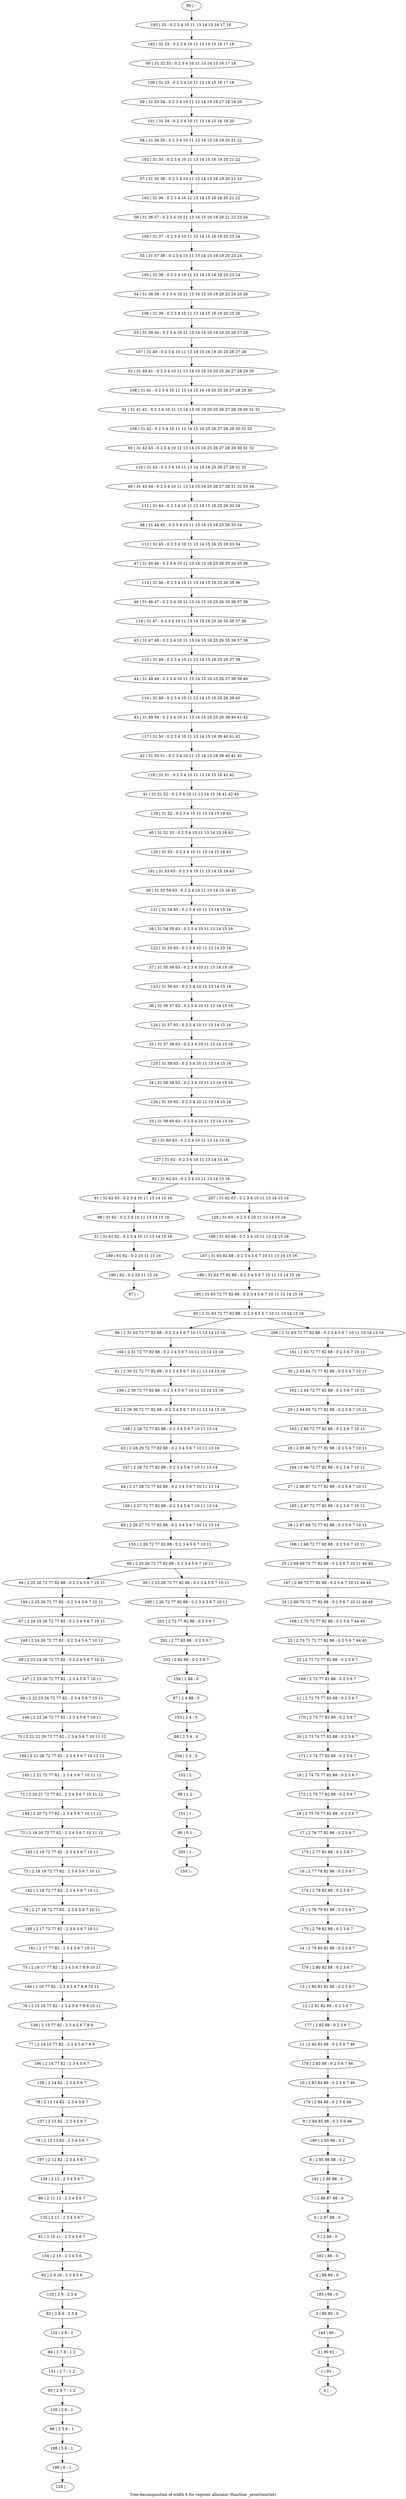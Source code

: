 digraph G {
graph [label="Tree-decomposition of width 6 for register allocator (function _atomSemGet)"]
0[label="0 | : "];
1[label="1 | 91 : "];
2[label="2 | 90 91 : "];
3[label="3 | 89 90 : 0 "];
4[label="4 | 88 89 : 0 "];
5[label="5 | 2 88 : 0 "];
6[label="6 | 2 87 88 : 0 "];
7[label="7 | 2 86 87 88 : 0 "];
8[label="8 | 2 85 86 88 : 0 2 "];
9[label="9 | 2 84 85 88 : 0 2 5 6 46 "];
10[label="10 | 2 83 84 88 : 0 2 5 6 7 46 "];
11[label="11 | 2 82 83 88 : 0 2 5 6 7 46 "];
12[label="12 | 2 81 82 88 : 0 2 5 6 7 "];
13[label="13 | 2 80 81 82 88 : 0 2 5 6 7 "];
14[label="14 | 2 79 80 82 88 : 0 2 5 6 7 "];
15[label="15 | 2 78 79 82 88 : 0 2 5 6 7 "];
16[label="16 | 2 77 78 82 88 : 0 2 5 6 7 "];
17[label="17 | 2 76 77 82 88 : 0 2 5 6 7 "];
18[label="18 | 2 75 76 77 82 88 : 0 2 5 6 7 "];
19[label="19 | 2 74 75 77 82 88 : 0 2 5 6 7 "];
20[label="20 | 2 73 74 77 82 88 : 0 2 5 6 7 "];
21[label="21 | 2 72 73 77 82 88 : 0 2 5 6 7 "];
22[label="22 | 2 71 72 77 82 88 : 0 2 5 6 7 "];
23[label="23 | 2 70 71 72 77 82 88 : 0 2 5 6 7 44 45 "];
24[label="24 | 2 69 70 72 77 82 88 : 0 2 5 6 7 10 11 44 45 "];
25[label="25 | 2 68 69 72 77 82 88 : 0 2 5 6 7 10 11 44 45 "];
26[label="26 | 2 67 68 72 77 82 88 : 0 2 5 6 7 10 11 "];
27[label="27 | 2 66 67 72 77 82 88 : 0 2 5 6 7 10 11 "];
28[label="28 | 2 65 66 72 77 82 88 : 0 2 5 6 7 10 11 "];
29[label="29 | 2 64 65 72 77 82 88 : 0 2 5 6 7 10 11 "];
30[label="30 | 2 63 64 72 77 82 88 : 0 2 5 6 7 10 11 "];
31[label="31 | 31 61 62 : 0 2 3 4 10 11 13 14 15 16 "];
32[label="32 | 31 60 63 : 0 2 3 4 10 11 13 14 15 16 "];
33[label="33 | 31 59 60 63 : 0 2 3 4 10 11 13 14 15 16 "];
34[label="34 | 31 58 59 63 : 0 2 3 4 10 11 13 14 15 16 "];
35[label="35 | 31 57 58 63 : 0 2 3 4 10 11 13 14 15 16 "];
36[label="36 | 31 56 57 63 : 0 2 3 4 10 11 13 14 15 16 "];
37[label="37 | 31 55 56 63 : 0 2 3 4 10 11 13 14 15 16 "];
38[label="38 | 31 54 55 63 : 0 2 3 4 10 11 13 14 15 16 "];
39[label="39 | 31 53 54 63 : 0 2 3 4 10 11 13 14 15 16 43 "];
40[label="40 | 31 52 53 : 0 2 3 4 10 11 13 14 15 16 43 "];
41[label="41 | 31 51 52 : 0 2 3 4 10 11 13 14 15 16 41 42 43 "];
42[label="42 | 31 50 51 : 0 2 3 4 10 11 13 14 15 16 39 40 41 42 "];
43[label="43 | 31 49 50 : 0 2 3 4 10 11 13 14 15 16 25 26 39 40 41 42 "];
44[label="44 | 31 48 49 : 0 2 3 4 10 11 13 14 15 16 25 26 37 38 39 40 "];
45[label="45 | 31 47 48 : 0 2 3 4 10 11 13 14 15 16 25 26 35 36 37 38 "];
46[label="46 | 31 46 47 : 0 2 3 4 10 11 13 14 15 16 25 26 35 36 37 38 "];
47[label="47 | 31 45 46 : 0 2 3 4 10 11 13 14 15 16 25 26 33 34 35 36 "];
48[label="48 | 31 44 45 : 0 2 3 4 10 11 13 14 15 16 25 26 33 34 "];
49[label="49 | 31 43 44 : 0 2 3 4 10 11 13 14 15 16 25 26 27 28 31 32 33 34 "];
50[label="50 | 31 42 43 : 0 2 3 4 10 11 13 14 15 16 25 26 27 28 29 30 31 32 "];
51[label="51 | 31 41 42 : 0 2 3 4 10 11 13 14 15 16 19 20 25 26 27 28 29 30 31 32 "];
52[label="52 | 31 40 41 : 0 2 3 4 10 11 13 14 15 16 19 20 25 26 27 28 29 30 "];
53[label="53 | 31 39 40 : 0 2 3 4 10 11 13 14 15 16 19 20 25 26 27 28 "];
54[label="54 | 31 38 39 : 0 2 3 4 10 11 13 14 15 16 19 20 23 24 25 26 "];
55[label="55 | 31 37 38 : 0 2 3 4 10 11 13 14 15 16 19 20 23 24 "];
56[label="56 | 31 36 37 : 0 2 3 4 10 11 13 14 15 16 19 20 21 22 23 24 "];
57[label="57 | 31 35 36 : 0 2 3 4 10 11 13 14 15 16 19 20 21 22 "];
58[label="58 | 31 34 35 : 0 2 3 4 10 11 13 14 15 16 19 20 21 22 "];
59[label="59 | 31 33 34 : 0 2 3 4 10 11 13 14 15 16 17 18 19 20 "];
60[label="60 | 31 32 33 : 0 2 3 4 10 11 13 14 15 16 17 18 "];
61[label="61 | 2 30 31 72 77 82 88 : 0 2 3 4 5 6 7 10 11 13 14 15 16 "];
62[label="62 | 2 29 30 72 77 82 88 : 0 2 3 4 5 6 7 10 11 13 14 15 16 "];
63[label="63 | 2 28 29 72 77 82 88 : 0 2 3 4 5 6 7 10 11 13 14 "];
64[label="64 | 2 27 28 72 77 82 88 : 0 2 3 4 5 6 7 10 11 13 14 "];
65[label="65 | 2 26 27 72 77 82 88 : 0 2 3 4 5 6 7 10 11 13 14 "];
66[label="66 | 2 25 26 72 77 82 88 : 0 2 3 4 5 6 7 10 11 "];
67[label="67 | 2 24 25 26 72 77 82 : 0 2 3 4 5 6 7 10 11 "];
68[label="68 | 2 23 24 26 72 77 82 : 0 2 3 4 5 6 7 10 11 "];
69[label="69 | 2 22 23 26 72 77 82 : 2 3 4 5 6 7 10 11 "];
70[label="70 | 2 21 22 26 72 77 82 : 2 3 4 5 6 7 10 11 12 "];
71[label="71 | 2 20 21 72 77 82 : 2 3 4 5 6 7 10 11 12 "];
72[label="72 | 2 19 20 72 77 82 : 2 3 4 5 6 7 10 11 12 "];
73[label="73 | 2 18 19 72 77 82 : 2 3 4 5 6 7 10 11 "];
74[label="74 | 2 17 18 72 77 82 : 2 3 4 5 6 7 10 11 "];
75[label="75 | 2 16 17 77 82 : 2 3 4 5 6 7 8 9 10 11 "];
76[label="76 | 2 15 16 77 82 : 2 3 4 5 6 7 8 9 10 11 "];
77[label="77 | 2 14 15 77 82 : 2 3 4 5 6 7 8 9 "];
78[label="78 | 2 13 14 82 : 2 3 4 5 6 7 "];
79[label="79 | 2 12 13 82 : 2 3 4 5 6 7 "];
80[label="80 | 2 11 12 : 2 3 4 5 6 7 "];
81[label="81 | 2 10 11 : 2 3 4 5 6 7 "];
82[label="82 | 2 9 10 : 2 3 4 5 6 "];
83[label="83 | 2 8 9 : 2 3 4 "];
84[label="84 | 2 7 8 : 1 2 "];
85[label="85 | 2 6 7 : 1 2 "];
86[label="86 | 2 5 6 : 1 "];
87[label="87 | 2 4 88 : 0 "];
88[label="88 | 2 3 4 : 0 "];
89[label="89 | 1 2 : "];
90[label="90 | 0 1 : "];
91[label="91 | 31 62 63 : 0 2 3 4 10 11 13 14 15 16 "];
92[label="92 | 31 62 63 : 0 2 3 4 10 11 13 14 15 16 "];
93[label="93 | 2 31 63 72 77 82 88 : 0 2 3 4 5 6 7 10 11 13 14 15 16 "];
94[label="94 | 2 25 26 72 77 82 88 : 0 2 3 4 5 6 7 10 11 "];
95[label="95 | 2 25 26 72 77 82 88 : 0 2 3 4 5 6 7 10 11 "];
96[label="96 | 2 31 63 72 77 82 88 : 0 2 3 4 5 6 7 10 11 13 14 15 16 "];
97[label="97 | : "];
98[label="98 | 31 62 : 0 2 3 4 10 11 13 14 15 16 "];
99[label="99 | : "];
100[label="100 | 31 33 : 0 2 3 4 10 11 13 14 15 16 17 18 "];
101[label="101 | 31 34 : 0 2 3 4 10 11 13 14 15 16 19 20 "];
102[label="102 | 31 35 : 0 2 3 4 10 11 13 14 15 16 19 20 21 22 "];
103[label="103 | 31 36 : 0 2 3 4 10 11 13 14 15 16 19 20 21 22 "];
104[label="104 | 31 37 : 0 2 3 4 10 11 13 14 15 16 19 20 23 24 "];
105[label="105 | 31 38 : 0 2 3 4 10 11 13 14 15 16 19 20 23 24 "];
106[label="106 | 31 39 : 0 2 3 4 10 11 13 14 15 16 19 20 25 26 "];
107[label="107 | 31 40 : 0 2 3 4 10 11 13 14 15 16 19 20 25 26 27 28 "];
108[label="108 | 31 41 : 0 2 3 4 10 11 13 14 15 16 19 20 25 26 27 28 29 30 "];
109[label="109 | 31 42 : 0 2 3 4 10 11 13 14 15 16 25 26 27 28 29 30 31 32 "];
110[label="110 | 31 43 : 0 2 3 4 10 11 13 14 15 16 25 26 27 28 31 32 "];
111[label="111 | 31 44 : 0 2 3 4 10 11 13 14 15 16 25 26 33 34 "];
112[label="112 | 31 45 : 0 2 3 4 10 11 13 14 15 16 25 26 33 34 "];
113[label="113 | 31 46 : 0 2 3 4 10 11 13 14 15 16 25 26 35 36 "];
114[label="114 | 31 47 : 0 2 3 4 10 11 13 14 15 16 25 26 35 36 37 38 "];
115[label="115 | 31 48 : 0 2 3 4 10 11 13 14 15 16 25 26 37 38 "];
116[label="116 | 31 49 : 0 2 3 4 10 11 13 14 15 16 25 26 39 40 "];
117[label="117 | 31 50 : 0 2 3 4 10 11 13 14 15 16 39 40 41 42 "];
118[label="118 | 31 51 : 0 2 3 4 10 11 13 14 15 16 41 42 "];
119[label="119 | 31 52 : 0 2 3 4 10 11 13 14 15 16 43 "];
120[label="120 | 31 53 : 0 2 3 4 10 11 13 14 15 16 43 "];
121[label="121 | 31 54 63 : 0 2 3 4 10 11 13 14 15 16 "];
122[label="122 | 31 55 63 : 0 2 3 4 10 11 13 14 15 16 "];
123[label="123 | 31 56 63 : 0 2 3 4 10 11 13 14 15 16 "];
124[label="124 | 31 57 63 : 0 2 3 4 10 11 13 14 15 16 "];
125[label="125 | 31 58 63 : 0 2 3 4 10 11 13 14 15 16 "];
126[label="126 | 31 59 63 : 0 2 3 4 10 11 13 14 15 16 "];
127[label="127 | 31 63 : 0 2 3 4 10 11 13 14 15 16 "];
128[label="128 | 31 63 : 0 2 3 4 10 11 13 14 15 16 "];
129[label="129 | : "];
130[label="130 | 2 6 : 1 "];
131[label="131 | 2 7 : 1 2 "];
132[label="132 | 2 8 : 2 "];
133[label="133 | 2 9 : 2 3 4 "];
134[label="134 | 2 10 : 2 3 4 5 6 "];
135[label="135 | 2 11 : 2 3 4 5 6 7 "];
136[label="136 | 2 12 : 2 3 4 5 6 7 "];
137[label="137 | 2 13 82 : 2 3 4 5 6 7 "];
138[label="138 | 2 14 82 : 2 3 4 5 6 7 "];
139[label="139 | 2 15 77 82 : 2 3 4 5 6 7 8 9 "];
140[label="140 | 2 16 77 82 : 2 3 4 5 6 7 8 9 10 11 "];
141[label="141 | 2 17 77 82 : 2 3 4 5 6 7 10 11 "];
142[label="142 | 2 18 72 77 82 : 2 3 4 5 6 7 10 11 "];
143[label="143 | 2 19 72 77 82 : 2 3 4 5 6 7 10 11 "];
144[label="144 | 2 20 72 77 82 : 2 3 4 5 6 7 10 11 12 "];
145[label="145 | 2 21 72 77 82 : 2 3 4 5 6 7 10 11 12 "];
146[label="146 | 2 22 26 72 77 82 : 2 3 4 5 6 7 10 11 "];
147[label="147 | 2 23 26 72 77 82 : 2 3 4 5 6 7 10 11 "];
148[label="148 | 2 24 26 72 77 82 : 0 2 3 4 5 6 7 10 11 "];
149[label="149 | 2 25 26 72 77 82 : 0 2 3 4 5 6 7 10 11 "];
150[label="150 | : "];
151[label="151 | 1 : "];
152[label="152 | 2 : "];
153[label="153 | 2 4 : 0 "];
154[label="154 | 2 88 : 0 "];
155[label="155 | 2 26 72 77 82 88 : 0 2 3 4 5 6 7 10 11 "];
156[label="156 | 2 27 72 77 82 88 : 0 2 3 4 5 6 7 10 11 13 14 "];
157[label="157 | 2 28 72 77 82 88 : 0 2 3 4 5 6 7 10 11 13 14 "];
158[label="158 | 2 29 72 77 82 88 : 0 2 3 4 5 6 7 10 11 13 14 "];
159[label="159 | 2 30 72 77 82 88 : 0 2 3 4 5 6 7 10 11 13 14 15 16 "];
160[label="160 | 2 31 72 77 82 88 : 0 2 3 4 5 6 7 10 11 13 14 15 16 "];
161[label="161 | 2 63 72 77 82 88 : 0 2 5 6 7 10 11 "];
162[label="162 | 2 64 72 77 82 88 : 0 2 5 6 7 10 11 "];
163[label="163 | 2 65 72 77 82 88 : 0 2 5 6 7 10 11 "];
164[label="164 | 2 66 72 77 82 88 : 0 2 5 6 7 10 11 "];
165[label="165 | 2 67 72 77 82 88 : 0 2 5 6 7 10 11 "];
166[label="166 | 2 68 72 77 82 88 : 0 2 5 6 7 10 11 "];
167[label="167 | 2 69 72 77 82 88 : 0 2 5 6 7 10 11 44 45 "];
168[label="168 | 2 70 72 77 82 88 : 0 2 5 6 7 44 45 "];
169[label="169 | 2 72 77 82 88 : 0 2 5 6 7 "];
170[label="170 | 2 73 77 82 88 : 0 2 5 6 7 "];
171[label="171 | 2 74 77 82 88 : 0 2 5 6 7 "];
172[label="172 | 2 75 77 82 88 : 0 2 5 6 7 "];
173[label="173 | 2 77 82 88 : 0 2 5 6 7 "];
174[label="174 | 2 78 82 88 : 0 2 5 6 7 "];
175[label="175 | 2 79 82 88 : 0 2 5 6 7 "];
176[label="176 | 2 80 82 88 : 0 2 5 6 7 "];
177[label="177 | 2 82 88 : 0 2 5 6 7 "];
178[label="178 | 2 83 88 : 0 2 5 6 7 46 "];
179[label="179 | 2 84 88 : 0 2 5 6 46 "];
180[label="180 | 2 85 88 : 0 2 "];
181[label="181 | 2 86 88 : 0 "];
182[label="182 | 88 : 0 "];
183[label="183 | 89 : 0 "];
184[label="184 | 90 : "];
185[label="185 | 31 63 72 77 82 88 : 0 2 3 4 5 6 7 10 11 13 14 15 16 "];
186[label="186 | 31 63 77 82 88 : 0 2 3 4 5 6 7 10 11 13 14 15 16 "];
187[label="187 | 31 63 82 88 : 0 2 3 4 5 6 7 10 11 13 14 15 16 "];
188[label="188 | 31 63 88 : 0 2 3 4 10 11 13 14 15 16 "];
189[label="189 | 61 62 : 0 2 10 11 15 16 "];
190[label="190 | 62 : 0 2 10 11 15 16 "];
191[label="191 | 31 53 63 : 0 2 3 4 10 11 13 14 15 16 43 "];
192[label="192 | 32 33 : 0 2 3 4 10 11 13 14 15 16 17 18 "];
193[label="193 | 33 : 0 2 3 4 10 11 13 14 15 16 17 18 "];
194[label="194 | 2 21 26 72 77 82 : 2 3 4 5 6 7 10 11 12 "];
195[label="195 | 2 17 72 77 82 : 2 3 4 5 6 7 10 11 "];
196[label="196 | 2 14 77 82 : 2 3 4 5 6 7 "];
197[label="197 | 2 12 82 : 2 3 4 5 6 7 "];
198[label="198 | 5 6 : 1 "];
199[label="199 | 6 : 1 "];
200[label="200 | 2 26 72 77 82 88 : 0 2 3 4 5 6 7 10 11 "];
201[label="201 | 2 72 77 82 88 : 0 2 5 6 7 "];
202[label="202 | 2 77 82 88 : 0 2 5 6 7 "];
203[label="203 | 2 82 88 : 0 2 5 6 7 "];
204[label="204 | 2 4 : 0 "];
205[label="205 | 1 : "];
206[label="206 | 2 31 63 72 77 82 88 : 0 2 3 4 5 6 7 10 11 13 14 15 16 "];
207[label="207 | 31 62 63 : 0 2 3 4 10 11 13 14 15 16 "];
66->94 ;
66->95 ;
98->31 ;
91->98 ;
130->86 ;
85->130 ;
131->85 ;
84->131 ;
132->84 ;
83->132 ;
133->83 ;
82->133 ;
134->82 ;
81->134 ;
135->81 ;
80->135 ;
136->80 ;
137->79 ;
78->137 ;
138->78 ;
139->77 ;
76->139 ;
140->76 ;
75->140 ;
141->75 ;
142->74 ;
73->142 ;
143->73 ;
72->143 ;
144->72 ;
71->144 ;
145->71 ;
146->70 ;
69->146 ;
147->69 ;
68->147 ;
148->68 ;
67->148 ;
149->67 ;
94->149 ;
151->90 ;
89->151 ;
152->89 ;
153->88 ;
87->153 ;
154->87 ;
155->66 ;
65->155 ;
156->65 ;
64->156 ;
157->64 ;
63->157 ;
158->63 ;
62->158 ;
159->62 ;
61->159 ;
160->61 ;
96->160 ;
31->189 ;
190->97 ;
189->190 ;
194->145 ;
70->194 ;
195->141 ;
74->195 ;
196->138 ;
77->196 ;
197->136 ;
79->197 ;
86->198 ;
199->129 ;
198->199 ;
95->200 ;
200->201 ;
201->202 ;
203->154 ;
202->203 ;
204->152 ;
88->204 ;
205->150 ;
90->205 ;
99->193 ;
193->192 ;
192->60 ;
60->100 ;
100->59 ;
59->101 ;
101->58 ;
58->102 ;
102->57 ;
57->103 ;
103->56 ;
56->104 ;
104->55 ;
55->105 ;
105->54 ;
54->106 ;
106->53 ;
53->107 ;
107->52 ;
52->108 ;
108->51 ;
51->109 ;
109->50 ;
50->110 ;
110->49 ;
49->111 ;
111->48 ;
48->112 ;
112->47 ;
47->113 ;
113->46 ;
46->114 ;
114->45 ;
45->115 ;
115->44 ;
44->116 ;
116->43 ;
43->117 ;
117->42 ;
42->118 ;
118->41 ;
41->119 ;
119->40 ;
40->120 ;
120->191 ;
191->39 ;
39->121 ;
121->38 ;
38->122 ;
122->37 ;
37->123 ;
123->36 ;
36->124 ;
124->35 ;
35->125 ;
125->34 ;
34->126 ;
126->33 ;
33->32 ;
32->127 ;
127->92 ;
128->188 ;
188->187 ;
187->186 ;
186->185 ;
185->93 ;
161->30 ;
30->162 ;
162->29 ;
29->163 ;
163->28 ;
28->164 ;
164->27 ;
27->165 ;
165->26 ;
26->166 ;
166->25 ;
25->167 ;
167->24 ;
24->168 ;
168->23 ;
23->22 ;
22->169 ;
169->21 ;
21->170 ;
170->20 ;
20->171 ;
171->19 ;
19->172 ;
172->18 ;
18->17 ;
17->173 ;
173->16 ;
16->174 ;
174->15 ;
15->175 ;
175->14 ;
14->176 ;
176->13 ;
13->12 ;
12->177 ;
177->11 ;
11->178 ;
178->10 ;
10->179 ;
179->9 ;
9->180 ;
180->8 ;
8->181 ;
181->7 ;
7->6 ;
6->5 ;
5->182 ;
182->4 ;
4->183 ;
183->3 ;
3->184 ;
184->2 ;
2->1 ;
1->0 ;
206->161 ;
207->128 ;
93->96 ;
93->206 ;
92->91 ;
92->207 ;
}
